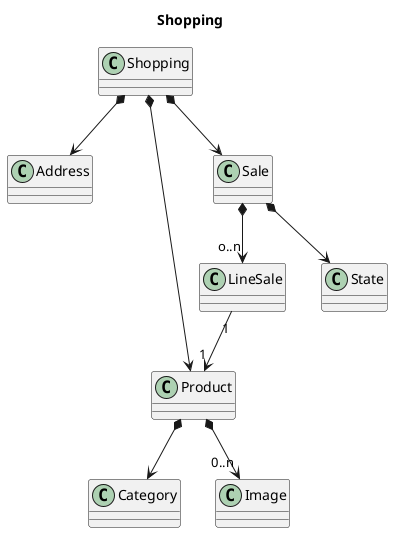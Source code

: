 @startuml Shopping
    title Shopping

    Shopping *--> Address
    Shopping *--> Product
    Shopping *--> Sale

    Product *--> Category
    Product *--> "0..n" Image

    Sale *--> "o..n" LineSale
    Sale *--> State

    LineSale "1" --> "1" Product
@enduml